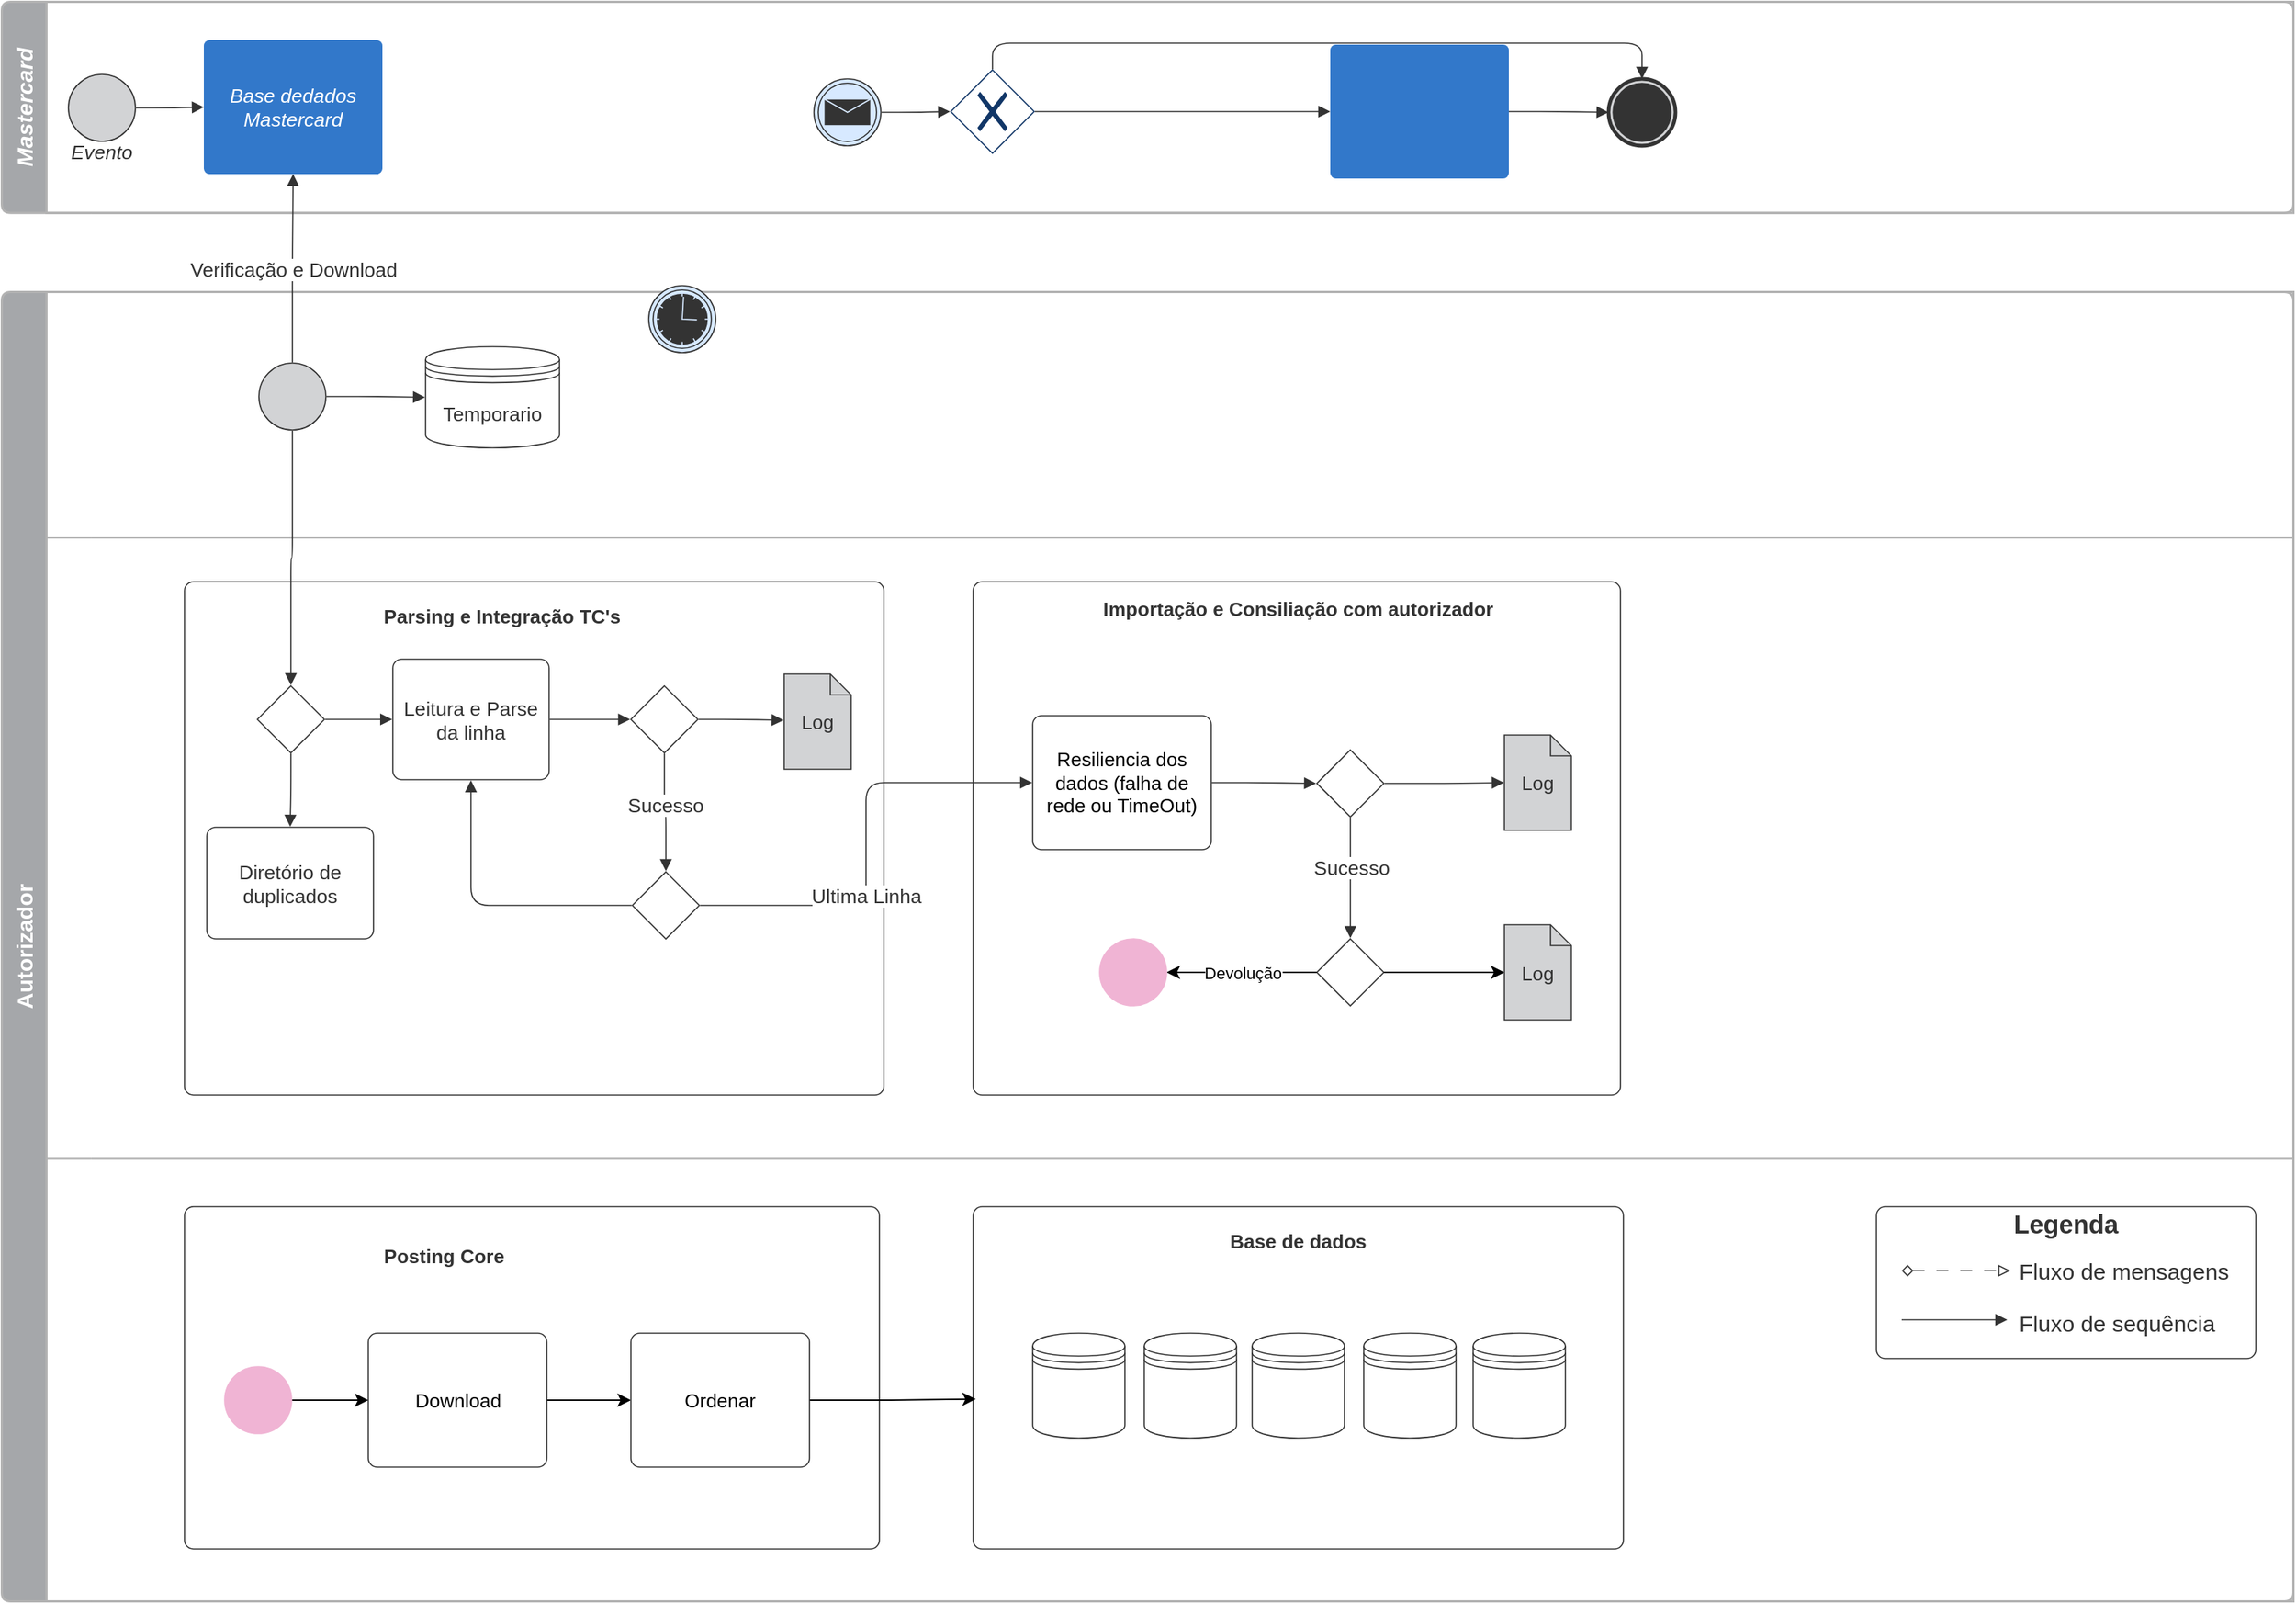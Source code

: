 <mxfile version="14.4.8" type="github"><diagram id="fDSIivJU5bAAW85xgKfz" name="Page-1"><mxGraphModel dx="2566" dy="1377" grid="1" gridSize="10" guides="1" tooltips="1" connect="1" arrows="1" fold="1" page="1" pageScale="1" pageWidth="827" pageHeight="1169" math="0" shadow="0"><root><mxCell id="0"/><mxCell id="1" parent="0"/><UserObject label="" lucidchartObjectId="Y07kOEVv-aZv" id="1xJX9cVsyTxExzSp7zGw-120"><mxCell style="html=1;overflow=block;blockSpacing=1;whiteSpace=wrap;whiteSpace=wrap;fontSize=13.3;fontColor=#333333;align=center;spacing=0;strokeColor=#333333;strokeOpacity=100;fillOpacity=0;rounded=1;absoluteArcSize=1;arcSize=12;fillColor=#000000;strokeWidth=0.8;" vertex="1" parent="1"><mxGeometry x="743" y="990" width="437" height="230" as="geometry"/></mxCell></UserObject><mxCell id="1xJX9cVsyTxExzSp7zGw-28" value="Mastercard" style="swimlane;startSize=30;html=1;whiteSpace=wrap;container=1;collapsible=0;childLayout=stackLayout;resizeParent=1;dropTarget=0;horizontalStack=0;whiteSpace=wrap;fontSize=13;spacing=0;strokeColor=#b2b2b2;strokeOpacity=100;fillOpacity=100;rounded=1;absoluteArcSize=1;arcSize=12;horizontal=0;fillColor=#a5a7aa;strokeWidth=1.5;fontSize=15;fontColor=#ffffff;fontStyle=3;" vertex="1" parent="1"><mxGeometry x="90" y="180" width="1540" height="141.83" isRotated="1" as="geometry"/></mxCell><mxCell id="1xJX9cVsyTxExzSp7zGw-29" value="" style="swimlane;html=1;whiteSpace=wrap;container=1;connectable=0;collapsible=0;fontStyle=0;startSize=30;dropTarget=0;rounded=0;horizontal=0;swimlaneLine=0;fillColor=none;whiteSpace=wrap;fontSize=13;spacing=0;strokeColor=#b2b2b2;strokeOpacity=100;fillOpacity=100;strokeWidth=1.5;fontSize=13;" vertex="1" parent="1xJX9cVsyTxExzSp7zGw-28"><mxGeometry x="30" width="1510" height="141.83" as="geometry"/></mxCell><mxCell id="1xJX9cVsyTxExzSp7zGw-30" value="Autorizador" style="swimlane;startSize=30;html=1;whiteSpace=wrap;container=1;collapsible=0;childLayout=stackLayout;resizeParent=1;dropTarget=0;horizontalStack=0;whiteSpace=wrap;fontSize=13;spacing=0;strokeColor=#b2b2b2;strokeOpacity=100;fillOpacity=100;rounded=1;absoluteArcSize=1;arcSize=12;horizontal=0;fillColor=#a5a7aa;strokeWidth=1.5;fontSize=15;fontColor=#ffffff;" vertex="1" parent="1"><mxGeometry x="90" y="375" width="1540" height="880.0" isRotated="1" as="geometry"/></mxCell><mxCell id="1xJX9cVsyTxExzSp7zGw-31" value="Receptionist" style="swimlane;html=1;whiteSpace=wrap;container=1;connectable=0;collapsible=0;fontStyle=0;startSize=30;dropTarget=0;rounded=0;horizontal=0;swimlaneLine=0;fillColor=none;whiteSpace=wrap;fontSize=13;spacing=0;strokeColor=#b2b2b2;strokeOpacity=100;fillOpacity=100;strokeWidth=1.5;fontSize=15;fontColor=#ffffff;" vertex="1" parent="1xJX9cVsyTxExzSp7zGw-30"><mxGeometry x="30" width="1510" height="165.0" as="geometry"/></mxCell><mxCell id="1xJX9cVsyTxExzSp7zGw-32" value="Loan officer" style="swimlane;html=1;whiteSpace=wrap;container=1;connectable=0;collapsible=0;fontStyle=0;startSize=30;dropTarget=0;rounded=0;horizontal=0;swimlaneLine=0;fillColor=none;whiteSpace=wrap;fontSize=13;spacing=0;strokeColor=#b2b2b2;strokeOpacity=100;fillOpacity=100;strokeWidth=1.5;fontSize=15;fontColor=#ffffff;" vertex="1" parent="1xJX9cVsyTxExzSp7zGw-30"><mxGeometry x="30" y="165.0" width="1510" height="417.3" as="geometry"/></mxCell><mxCell id="1xJX9cVsyTxExzSp7zGw-33" value="Underwriter" style="swimlane;html=1;whiteSpace=wrap;container=1;connectable=0;collapsible=0;fontStyle=0;startSize=30;dropTarget=0;rounded=0;horizontal=0;swimlaneLine=0;fillColor=none;whiteSpace=wrap;fontSize=13;spacing=0;strokeColor=#b2b2b2;strokeOpacity=100;fillOpacity=100;strokeWidth=1.5;fontSize=15;fontColor=#ffffff;" vertex="1" parent="1xJX9cVsyTxExzSp7zGw-30"><mxGeometry x="30" y="582.3" width="1510" height="297.7" as="geometry"/></mxCell><mxCell id="1xJX9cVsyTxExzSp7zGw-34" value="Evento" style="html=1;overflow=block;blockSpacing=1;whiteSpace=wrap;shape=mxgraph.bpmn.shape;verticalLabelPosition=bottom;verticalAlign=top;outline=standard;whiteSpace=wrap;fontSize=13.3;fontColor=#333333;fontStyle=2;spacing=0;strokeColor=#333333;strokeOpacity=100;fillOpacity=100;rounded=1;absoluteArcSize=1;arcSize=7.5;fillColor=#d2d3d5;strokeWidth=0.8;" vertex="1" parent="1"><mxGeometry x="135" y="229" width="45" height="45" as="geometry"/></mxCell><mxCell id="1xJX9cVsyTxExzSp7zGw-35" value="Base dedados Mastercard" style="html=1;overflow=block;blockSpacing=1;whiteSpace=wrap;whiteSpace=wrap;fontSize=13.3;fontColor=#ffffff;fontStyle=2;whiteSpace=wrap;spacing=3.8;strokeOpacity=0;fillOpacity=100;rounded=1;absoluteArcSize=1;arcSize=7.5;fillColor=#3278ca;strokeWidth=0.8;" vertex="1" parent="1"><mxGeometry x="226" y="206" width="120" height="90" as="geometry"/></mxCell><mxCell id="1xJX9cVsyTxExzSp7zGw-36" value="" style="html=1;overflow=block;blockSpacing=1;whiteSpace=wrap;shape=mxgraph.bpmn.shape;verticalLabelPosition=bottom;verticalAlign=top;outline=standard;whiteSpace=wrap;fontSize=13;spacing=0;strokeColor=#333333;strokeOpacity=100;fillOpacity=100;rounded=1;absoluteArcSize=1;arcSize=7.5;fillColor=#d2d3d5;strokeWidth=0.8;" vertex="1" parent="1"><mxGeometry x="263" y="423" width="45" height="45" as="geometry"/></mxCell><UserObject label="" lucidchartObjectId="~DNRd14L_z.-" id="1xJX9cVsyTxExzSp7zGw-38"><mxCell style="html=1;jettySize=18;whiteSpace=wrap;overflow=block;blockSpacing=1;fontSize=13;strokeColor=#333333;strokeOpacity=100;strokeWidth=0.8;rounded=1;arcSize=24;edgeStyle=orthogonalEdgeStyle;startArrow=none;;endArrow=block;endFill=1;;exitX=1.008;exitY=0.5;exitPerimeter=0;entryX=0;entryY=0.5;entryPerimeter=0;" edge="1" parent="1" source="1xJX9cVsyTxExzSp7zGw-34" target="1xJX9cVsyTxExzSp7zGw-35"><mxGeometry width="100" height="100" relative="1" as="geometry"><Array as="points"/></mxGeometry></mxCell></UserObject><mxCell id="1xJX9cVsyTxExzSp7zGw-39" value="" style="html=1;overflow=block;blockSpacing=1;whiteSpace=wrap;shape=mxgraph.bpmn.shape;verticalLabelPosition=bottom;verticalAlign=top;outline=throwing;symbol=timer;whiteSpace=wrap;fontSize=13;spacing=0;strokeColor=#333333;strokeOpacity=100;fillOpacity=100;rounded=1;absoluteArcSize=1;arcSize=7.5;fillColor=#d7e9ff;strokeWidth=0.8;" vertex="1" parent="1"><mxGeometry x="525" y="371" width="45" height="45" as="geometry"/></mxCell><mxCell id="1xJX9cVsyTxExzSp7zGw-40" value="" style="html=1;overflow=block;blockSpacing=1;whiteSpace=wrap;shape=mxgraph.bpmn.shape;verticalLabelPosition=bottom;verticalAlign=top;outline=end;symbol=terminate;whiteSpace=wrap;fontSize=13;spacing=0;strokeColor=#333333;strokeOpacity=100;fillOpacity=100;rounded=1;absoluteArcSize=1;arcSize=7.5;fillColor=#d2d3d5;strokeWidth=0.8;" vertex="1" parent="1"><mxGeometry x="1170" y="232" width="45" height="45" as="geometry"/></mxCell><mxCell id="1xJX9cVsyTxExzSp7zGw-41" value="" style="html=1;overflow=block;blockSpacing=1;whiteSpace=wrap;shape=mxgraph.bpmn.shape;perimeter=rhombusPerimeter;background=gateway;verticalLabelPosition=bottom;verticalAlign=top;outline=none;symbol=exclusiveGw;whiteSpace=wrap;fontSize=13;spacing=0;strokeColor=#113667;strokeOpacity=100;fillOpacity=100;rounded=1;absoluteArcSize=1;arcSize=7.5;fillColor=#ffffff;strokeWidth=0.8;whiteSpace=wrap;fontSize=13;spacing=0;" vertex="1" parent="1"><mxGeometry x="728" y="226" width="56" height="56" as="geometry"/></mxCell><UserObject label="" lucidchartObjectId="~DNRq_TtkPV9" id="1xJX9cVsyTxExzSp7zGw-42"><mxCell style="html=1;jettySize=18;whiteSpace=wrap;overflow=block;blockSpacing=1;fontSize=13;strokeColor=#333333;strokeOpacity=100;strokeWidth=0.8;rounded=1;arcSize=24;edgeStyle=orthogonalEdgeStyle;startArrow=none;;endArrow=block;endFill=1;;exitX=1.009;exitY=0.5;exitPerimeter=0;entryX=0;entryY=0.5;entryPerimeter=0;" edge="1" parent="1" source="1xJX9cVsyTxExzSp7zGw-41" target="1xJX9cVsyTxExzSp7zGw-43"><mxGeometry width="100" height="100" relative="1" as="geometry"><Array as="points"/></mxGeometry></mxCell></UserObject><mxCell id="1xJX9cVsyTxExzSp7zGw-43" value="" style="html=1;overflow=block;blockSpacing=1;whiteSpace=wrap;whiteSpace=wrap;fontSize=13;whiteSpace=wrap;spacing=3.8;strokeOpacity=0;fillOpacity=100;rounded=1;absoluteArcSize=1;arcSize=7.5;fillColor=#3278ca;strokeWidth=0.8;" vertex="1" parent="1"><mxGeometry x="983" y="209" width="120" height="90" as="geometry"/></mxCell><UserObject label="" lucidchartObjectId="~DNRi_Qwb3jC" id="1xJX9cVsyTxExzSp7zGw-44"><mxCell style="html=1;jettySize=18;whiteSpace=wrap;overflow=block;blockSpacing=1;fontSize=13;strokeColor=#333333;strokeOpacity=100;strokeWidth=0.8;rounded=1;arcSize=24;edgeStyle=orthogonalEdgeStyle;startArrow=none;;endArrow=block;endFill=1;;exitX=0.5;exitY=-0.009;exitPerimeter=0;entryX=0.5;entryY=0;entryPerimeter=0;" edge="1" parent="1" source="1xJX9cVsyTxExzSp7zGw-41" target="1xJX9cVsyTxExzSp7zGw-40"><mxGeometry width="100" height="100" relative="1" as="geometry"><Array as="points"/></mxGeometry></mxCell></UserObject><UserObject label="" lucidchartObjectId="~DNR6lhsWJjV" id="1xJX9cVsyTxExzSp7zGw-45"><mxCell style="html=1;jettySize=18;whiteSpace=wrap;overflow=block;blockSpacing=1;fontSize=13;strokeColor=#333333;strokeOpacity=100;strokeWidth=0.8;rounded=1;arcSize=24;edgeStyle=orthogonalEdgeStyle;startArrow=none;;endArrow=block;endFill=1;;exitX=1;exitY=0.5;exitPerimeter=0;entryX=0;entryY=0.5;entryPerimeter=0;" edge="1" parent="1" source="1xJX9cVsyTxExzSp7zGw-43" target="1xJX9cVsyTxExzSp7zGw-40"><mxGeometry width="100" height="100" relative="1" as="geometry"><Array as="points"/></mxGeometry></mxCell></UserObject><mxCell id="1xJX9cVsyTxExzSp7zGw-46" value="" style="html=1;overflow=block;blockSpacing=1;whiteSpace=wrap;shape=mxgraph.bpmn.shape;verticalLabelPosition=bottom;verticalAlign=top;outline=throwing;symbol=message;whiteSpace=wrap;fontSize=13;spacing=0;strokeColor=#333333;strokeOpacity=100;fillOpacity=100;rounded=1;absoluteArcSize=1;arcSize=7.5;fillColor=#d7e9ff;strokeWidth=0.8;" vertex="1" parent="1"><mxGeometry x="636" y="232" width="45" height="45" as="geometry"/></mxCell><UserObject label="" lucidchartObjectId="~DNRRgotdFG_" id="1xJX9cVsyTxExzSp7zGw-47"><mxCell style="html=1;jettySize=18;whiteSpace=wrap;overflow=block;blockSpacing=1;fontSize=13;strokeColor=#333333;strokeOpacity=100;strokeWidth=0.8;rounded=1;arcSize=24;edgeStyle=orthogonalEdgeStyle;startArrow=none;;endArrow=block;endFill=1;;exitX=1.008;exitY=0.5;exitPerimeter=0;entryX=-0.009;entryY=0.5;entryPerimeter=0;" edge="1" parent="1" source="1xJX9cVsyTxExzSp7zGw-46" target="1xJX9cVsyTxExzSp7zGw-41"><mxGeometry width="100" height="100" relative="1" as="geometry"><Array as="points"/></mxGeometry></mxCell></UserObject><mxCell id="1xJX9cVsyTxExzSp7zGw-59" value="" style="group;dropTarget=0;" vertex="1" parent="1"><mxGeometry x="1350" y="990" width="255" height="197.489" as="geometry"/></mxCell><UserObject label="Legenda" lucidchartObjectId="qLtQ7HPGDfb~" id="1xJX9cVsyTxExzSp7zGw-60"><mxCell style="html=1;overflow=block;blockSpacing=1;whiteSpace=wrap;;whiteSpace=wrap;fontSize=17.1;fontColor=#333333;fontStyle=1;spacing=3.8;verticalAlign=top;strokeColor=#333333;strokeOpacity=100;fillOpacity=100;rounded=1;absoluteArcSize=1;arcSize=12;fillColor=#ffffff;strokeWidth=0.8;" vertex="1" parent="1xJX9cVsyTxExzSp7zGw-59"><mxGeometry width="255" height="102" as="geometry"/></mxCell></UserObject><UserObject label="Fluxo de mensagens" lucidchartObjectId="qLtQOGdngl44" id="1xJX9cVsyTxExzSp7zGw-61"><mxCell style="html=1;overflow=block;blockSpacing=1;whiteSpace=wrap;strokeColor=none;fillColor=none;whiteSpace=wrap;fontSize=15.2;fontColor=#333333;align=left;spacing=0;strokeOpacity=100;fillOpacity=100;strokeWidth=1.5;" vertex="1" parent="1xJX9cVsyTxExzSp7zGw-59"><mxGeometry x="96" y="34" width="144" height="17" as="geometry"/></mxCell></UserObject><UserObject label="Fluxo de sequência" lucidchartObjectId="qLtQhDFEbfpi" id="1xJX9cVsyTxExzSp7zGw-62"><mxCell style="html=1;overflow=block;blockSpacing=1;whiteSpace=wrap;strokeColor=none;fillColor=none;whiteSpace=wrap;fontSize=15.2;fontColor=#333333;align=left;spacing=0;strokeOpacity=100;fillOpacity=100;strokeWidth=1.5;" vertex="1" parent="1xJX9cVsyTxExzSp7zGw-59"><mxGeometry x="96" y="69" width="133" height="17" as="geometry"/></mxCell></UserObject><UserObject label="" lucidchartObjectId="qLtQLB26oJdd" id="1xJX9cVsyTxExzSp7zGw-63"><mxCell style="html=1;jettySize=18;whiteSpace=wrap;overflow=block;blockSpacing=1;fontSize=13;strokeColor=#333333;strokeOpacity=100;dashed=1;fixDash=1;dashPattern=8 8;strokeWidth=0.8;rounded=0;startArrow=diamond;startFill=0;;endArrow=block;endFill=0;;" edge="1" parent="1xJX9cVsyTxExzSp7zGw-59"><mxGeometry width="100" height="100" relative="1" as="geometry"><Array as="points"/><mxPoint x="17" y="43" as="sourcePoint"/><mxPoint x="90" y="43" as="targetPoint"/></mxGeometry></mxCell></UserObject><UserObject label="" lucidchartObjectId="qLtQjJd07Ni5" id="1xJX9cVsyTxExzSp7zGw-64"><mxCell style="html=1;jettySize=18;whiteSpace=wrap;overflow=block;blockSpacing=1;fontSize=13;strokeColor=#333333;strokeOpacity=100;strokeWidth=0.8;rounded=0;startArrow=none;;endArrow=block;endFill=1;;" edge="1" parent="1xJX9cVsyTxExzSp7zGw-59"><mxGeometry width="100" height="100" relative="1" as="geometry"><Array as="points"/><mxPoint x="17" y="76" as="sourcePoint"/><mxPoint x="88" y="76" as="targetPoint"/></mxGeometry></mxCell></UserObject><UserObject label="" lucidchartObjectId="eH7kQtdqgOMu" id="1xJX9cVsyTxExzSp7zGw-65"><mxCell style="html=1;jettySize=18;whiteSpace=wrap;overflow=block;blockSpacing=1;fontSize=13;strokeColor=#333333;strokeOpacity=100;strokeWidth=0.8;rounded=1;arcSize=24;edgeStyle=orthogonalEdgeStyle;startArrow=none;;endArrow=block;endFill=1;;exitX=1.008;exitY=0.5;exitPerimeter=0;entryX=-0.004;entryY=0.5;entryPerimeter=0;" edge="1" parent="1" source="1xJX9cVsyTxExzSp7zGw-36" target="1xJX9cVsyTxExzSp7zGw-66"><mxGeometry width="100" height="100" relative="1" as="geometry"><Array as="points"/></mxGeometry></mxCell></UserObject><UserObject label="Temporario" lucidchartObjectId="iH7k0-T0wL-Z" id="1xJX9cVsyTxExzSp7zGw-66"><mxCell style="html=1;overflow=block;blockSpacing=1;whiteSpace=wrap;shape=datastore;whiteSpace=wrap;fontSize=13.3;fontColor=#333333;align=center;spacing=0;strokeColor=#333333;strokeOpacity=100;fillOpacity=100;rounded=1;absoluteArcSize=1;arcSize=12;fillColor=#ffffff;strokeWidth=0.8;" vertex="1" parent="1"><mxGeometry x="375" y="412" width="90" height="68" as="geometry"/></mxCell></UserObject><UserObject label="" lucidchartObjectId="TM7kcLmkYJuu" id="1xJX9cVsyTxExzSp7zGw-67"><mxCell style="html=1;jettySize=18;whiteSpace=wrap;overflow=block;blockSpacing=1;fontSize=13;strokeColor=#333333;strokeOpacity=100;strokeWidth=0.8;rounded=1;arcSize=24;edgeStyle=orthogonalEdgeStyle;startArrow=none;;endArrow=block;endFill=1;;exitX=0.5;exitY=-0.008;exitPerimeter=0;entryX=0.5;entryY=1;entryPerimeter=0;" edge="1" parent="1" source="1xJX9cVsyTxExzSp7zGw-36" target="1xJX9cVsyTxExzSp7zGw-35"><mxGeometry width="100" height="100" relative="1" as="geometry"><Array as="points"/></mxGeometry></mxCell></UserObject><mxCell id="1xJX9cVsyTxExzSp7zGw-68" value="Verificação e Download" style="text;html=1;resizable=0;labelBackgroundColor=#ffffff;align=center;verticalAlign=middle;fontColor=#333333;;fontSize=13.3;" vertex="1" parent="1xJX9cVsyTxExzSp7zGw-67"><mxGeometry relative="1" as="geometry"/></mxCell><UserObject label="" lucidchartObjectId="iZ7khB8lzhjt" id="1xJX9cVsyTxExzSp7zGw-69"><mxCell style="html=1;overflow=block;blockSpacing=1;whiteSpace=wrap;whiteSpace=wrap;fontSize=13.3;fontColor=#333333;align=center;spacing=0;strokeColor=#333333;strokeOpacity=100;fillOpacity=0;rounded=1;absoluteArcSize=1;arcSize=12;fillColor=#000000;strokeWidth=0.8;" vertex="1" parent="1"><mxGeometry x="743" y="570" width="435" height="345" as="geometry"/></mxCell></UserObject><UserObject label="" lucidchartObjectId="a07kUvXXjCgy" id="1xJX9cVsyTxExzSp7zGw-70"><mxCell style="html=1;overflow=block;blockSpacing=1;whiteSpace=wrap;whiteSpace=wrap;fontSize=13.3;fontColor=#333333;align=center;spacing=0;strokeColor=#333333;strokeOpacity=100;fillOpacity=0;rounded=1;absoluteArcSize=1;arcSize=12;fillColor=#000000;strokeWidth=0.8;" vertex="1" parent="1"><mxGeometry x="213" y="570" width="470" height="345" as="geometry"/></mxCell></UserObject><UserObject label="" lucidchartObjectId="Y07kOEVv-aZv" id="1xJX9cVsyTxExzSp7zGw-71"><mxCell style="html=1;overflow=block;blockSpacing=1;whiteSpace=wrap;whiteSpace=wrap;fontSize=13.3;fontColor=#333333;align=center;spacing=0;strokeColor=#333333;strokeOpacity=100;fillOpacity=0;rounded=1;absoluteArcSize=1;arcSize=12;fillColor=#000000;strokeWidth=0.8;" vertex="1" parent="1"><mxGeometry x="213" y="990" width="467" height="230" as="geometry"/></mxCell></UserObject><mxCell id="1xJX9cVsyTxExzSp7zGw-72" value="Resiliencia dos dados (falha de rede ou TimeOut)" style="html=1;overflow=block;blockSpacing=1;whiteSpace=wrap;whiteSpace=wrap;fontSize=13;whiteSpace=wrap;spacing=3.8;strokeColor=#333333;strokeOpacity=100;fillOpacity=100;rounded=1;absoluteArcSize=1;arcSize=12;fillColor=#ffffff;strokeWidth=0.8;" vertex="1" parent="1"><mxGeometry x="783" y="660" width="120" height="90" as="geometry"/></mxCell><mxCell id="1xJX9cVsyTxExzSp7zGw-73" value="" style="html=1;overflow=block;blockSpacing=1;whiteSpace=wrap;shape=mxgraph.bpmn.shape;perimeter=rhombusPerimeter;background=gateway;verticalLabelPosition=bottom;verticalAlign=top;outline=none;symbol=general;whiteSpace=wrap;fontSize=13;align=center;spacing=0;strokeColor=#333333;strokeOpacity=100;fillOpacity=100;rounded=1;absoluteArcSize=1;arcSize=12;fillColor=#ffffff;strokeWidth=0.8;whiteSpace=wrap;fontSize=13;align=center;spacing=0;" vertex="1" parent="1"><mxGeometry x="262" y="640" width="45" height="45" as="geometry"/></mxCell><UserObject label="" lucidchartObjectId="~57k.~Ey157n" id="1xJX9cVsyTxExzSp7zGw-74"><mxCell style="html=1;jettySize=18;whiteSpace=wrap;fontSize=13;strokeColor=#333333;strokeOpacity=100;strokeWidth=0.8;rounded=1;arcSize=24;edgeStyle=orthogonalEdgeStyle;startArrow=none;;endArrow=block;endFill=1;;exitX=0.5;exitY=1.012;exitPerimeter=0;entryX=0.5;entryY=-0.005;entryPerimeter=0;" edge="1" parent="1" source="1xJX9cVsyTxExzSp7zGw-73" target="1xJX9cVsyTxExzSp7zGw-75"><mxGeometry width="100" height="100" relative="1" as="geometry"><Array as="points"/></mxGeometry></mxCell></UserObject><mxCell id="1xJX9cVsyTxExzSp7zGw-75" value="Diretório de duplicados" style="html=1;overflow=block;blockSpacing=1;whiteSpace=wrap;whiteSpace=wrap;fontSize=13.3;fontColor=#333333;align=center;whiteSpace=wrap;spacing=3.8;strokeColor=#333333;strokeOpacity=100;fillOpacity=100;rounded=1;absoluteArcSize=1;arcSize=12;fillColor=#ffffff;strokeWidth=0.8;" vertex="1" parent="1"><mxGeometry x="228" y="735" width="112" height="75" as="geometry"/></mxCell><UserObject label="" lucidchartObjectId="gc8kcRQBC9rc" id="1xJX9cVsyTxExzSp7zGw-76"><mxCell style="html=1;jettySize=18;whiteSpace=wrap;fontSize=13;strokeColor=#333333;strokeOpacity=100;strokeWidth=0.8;rounded=1;arcSize=24;edgeStyle=orthogonalEdgeStyle;startArrow=none;;endArrow=block;endFill=1;;exitX=1.012;exitY=0.5;exitPerimeter=0;entryX=-0.004;entryY=0.5;entryPerimeter=0;" edge="1" parent="1" source="1xJX9cVsyTxExzSp7zGw-73" target="1xJX9cVsyTxExzSp7zGw-77"><mxGeometry width="100" height="100" relative="1" as="geometry"><Array as="points"/></mxGeometry></mxCell></UserObject><mxCell id="1xJX9cVsyTxExzSp7zGw-77" value="Leitura e Parse da linha " style="html=1;overflow=block;blockSpacing=1;whiteSpace=wrap;whiteSpace=wrap;fontSize=13.3;fontColor=#333333;align=center;whiteSpace=wrap;spacing=3.8;strokeColor=#333333;strokeOpacity=100;fillOpacity=100;rounded=1;absoluteArcSize=1;arcSize=12;fillColor=#ffffff;strokeWidth=0.8;" vertex="1" parent="1"><mxGeometry x="353" y="622" width="105" height="81" as="geometry"/></mxCell><mxCell id="1xJX9cVsyTxExzSp7zGw-78" value="" style="html=1;overflow=block;blockSpacing=1;whiteSpace=wrap;shape=mxgraph.bpmn.shape;perimeter=rhombusPerimeter;background=gateway;verticalLabelPosition=bottom;verticalAlign=top;outline=none;symbol=general;whiteSpace=wrap;fontSize=13;align=center;spacing=0;strokeColor=#333333;strokeOpacity=100;fillOpacity=100;rounded=1;absoluteArcSize=1;arcSize=12;fillColor=#ffffff;strokeWidth=0.8;whiteSpace=wrap;fontSize=13;align=center;spacing=0;" vertex="1" parent="1"><mxGeometry x="514" y="765" width="45" height="45" as="geometry"/></mxCell><UserObject label="" lucidchartObjectId="2e8kjwXiX7BN" id="1xJX9cVsyTxExzSp7zGw-79"><mxCell style="html=1;jettySize=18;whiteSpace=wrap;fontSize=13;strokeColor=#333333;strokeOpacity=100;strokeWidth=0.8;rounded=1;arcSize=24;edgeStyle=orthogonalEdgeStyle;startArrow=none;;endArrow=block;endFill=1;;exitX=1.012;exitY=0.5;exitPerimeter=0;entryX=-0.003;entryY=0.5;entryPerimeter=0;" edge="1" parent="1" source="1xJX9cVsyTxExzSp7zGw-78" target="1xJX9cVsyTxExzSp7zGw-72"><mxGeometry width="100" height="100" relative="1" as="geometry"><Array as="points"/></mxGeometry></mxCell></UserObject><mxCell id="1xJX9cVsyTxExzSp7zGw-80" value="Ultima Linha" style="text;html=1;resizable=0;labelBackgroundColor=#ffffff;align=center;verticalAlign=middle;fontColor=#333333;;fontSize=13.3;" vertex="1" parent="1xJX9cVsyTxExzSp7zGw-79"><mxGeometry x="-0.227" relative="1" as="geometry"/></mxCell><UserObject label="" lucidchartObjectId="zf8kU29qyoLr" id="1xJX9cVsyTxExzSp7zGw-81"><mxCell style="html=1;jettySize=18;whiteSpace=wrap;fontSize=13;strokeColor=#333333;strokeOpacity=100;strokeWidth=0.8;rounded=1;arcSize=24;edgeStyle=orthogonalEdgeStyle;startArrow=none;;endArrow=block;endFill=1;;exitX=0.5;exitY=1.012;exitPerimeter=0;entryX=0.5;entryY=-0.012;entryPerimeter=0;" edge="1" parent="1" source="1xJX9cVsyTxExzSp7zGw-85" target="1xJX9cVsyTxExzSp7zGw-78"><mxGeometry width="100" height="100" relative="1" as="geometry"><Array as="points"/></mxGeometry></mxCell></UserObject><mxCell id="1xJX9cVsyTxExzSp7zGw-82" value="Sucesso" style="text;html=1;resizable=0;labelBackgroundColor=#ffffff;align=center;verticalAlign=middle;fontColor=#333333;;fontSize=13.3;" vertex="1" parent="1xJX9cVsyTxExzSp7zGw-81"><mxGeometry x="-0.133" relative="1" as="geometry"/></mxCell><UserObject label="" lucidchartObjectId="Cf8kV_PE.2Mo" id="1xJX9cVsyTxExzSp7zGw-83"><mxCell style="html=1;jettySize=18;whiteSpace=wrap;fontSize=13;strokeColor=#333333;strokeOpacity=100;strokeWidth=0.8;rounded=1;arcSize=24;edgeStyle=orthogonalEdgeStyle;startArrow=none;;endArrow=block;endFill=1;;exitX=1.004;exitY=0.5;exitPerimeter=0;entryX=-0.012;entryY=0.5;entryPerimeter=0;" edge="1" parent="1" source="1xJX9cVsyTxExzSp7zGw-77" target="1xJX9cVsyTxExzSp7zGw-85"><mxGeometry width="100" height="100" relative="1" as="geometry"><Array as="points"/></mxGeometry></mxCell></UserObject><UserObject label="" lucidchartObjectId="zx8kEPZLPF.1" id="1xJX9cVsyTxExzSp7zGw-84"><mxCell style="html=1;jettySize=18;whiteSpace=wrap;fontSize=13;strokeColor=#333333;strokeOpacity=100;strokeWidth=0.8;rounded=1;arcSize=24;edgeStyle=orthogonalEdgeStyle;startArrow=none;;endArrow=block;endFill=1;;exitX=0.5;exitY=1.008;exitPerimeter=0;entryX=0.5;entryY=-0.012;entryPerimeter=0;" edge="1" parent="1" source="1xJX9cVsyTxExzSp7zGw-36" target="1xJX9cVsyTxExzSp7zGw-73"><mxGeometry width="100" height="100" relative="1" as="geometry"><Array as="points"/></mxGeometry></mxCell></UserObject><mxCell id="1xJX9cVsyTxExzSp7zGw-85" value="" style="html=1;overflow=block;blockSpacing=1;whiteSpace=wrap;shape=mxgraph.bpmn.shape;perimeter=rhombusPerimeter;background=gateway;verticalLabelPosition=bottom;verticalAlign=top;outline=none;symbol=general;whiteSpace=wrap;fontSize=13;align=center;spacing=0;strokeColor=#333333;strokeOpacity=100;fillOpacity=100;rounded=1;absoluteArcSize=1;arcSize=12;fillColor=#ffffff;strokeWidth=0.8;whiteSpace=wrap;fontSize=13;align=center;spacing=0;" vertex="1" parent="1"><mxGeometry x="513" y="640" width="45" height="45" as="geometry"/></mxCell><mxCell id="1xJX9cVsyTxExzSp7zGw-86" value="Log" style="html=1;overflow=block;blockSpacing=1;whiteSpace=wrap;shape=note;size=14;whiteSpace=wrap;fontSize=13.3;fontColor=#333333;spacing=0;strokeColor=#333333;strokeOpacity=100;fillOpacity=100;fillColor=#d2d3d5;strokeWidth=0.8;whiteSpace=wrap;fontSize=13;" vertex="1" parent="1"><mxGeometry x="616" y="632" width="45" height="64" as="geometry"/></mxCell><mxCell id="1xJX9cVsyTxExzSp7zGw-87" value="" style="strokeColor=none;fillColor=none;" vertex="1" parent="1xJX9cVsyTxExzSp7zGw-86"><mxGeometry y="64" width="45" height="10" as="geometry"/></mxCell><UserObject label="" lucidchartObjectId="2B8keY~97b8-" id="1xJX9cVsyTxExzSp7zGw-88"><mxCell style="html=1;jettySize=18;whiteSpace=wrap;fontSize=13;strokeColor=#333333;strokeOpacity=100;strokeWidth=0.8;rounded=1;arcSize=24;edgeStyle=orthogonalEdgeStyle;startArrow=none;;endArrow=block;endFill=1;;exitX=1.012;exitY=0.5;exitPerimeter=0;entryX=-0.008;entryY=0.485;entryPerimeter=0;" edge="1" parent="1" source="1xJX9cVsyTxExzSp7zGw-85" target="1xJX9cVsyTxExzSp7zGw-86"><mxGeometry width="100" height="100" relative="1" as="geometry"><Array as="points"/></mxGeometry></mxCell></UserObject><UserObject label="" lucidchartObjectId="UD8kDCqSDNKT" id="1xJX9cVsyTxExzSp7zGw-89"><mxCell style="html=1;jettySize=18;whiteSpace=wrap;fontSize=13;strokeColor=#333333;strokeOpacity=100;strokeWidth=0.8;rounded=1;arcSize=24;edgeStyle=orthogonalEdgeStyle;startArrow=none;;endArrow=block;endFill=1;;exitX=-0.012;exitY=0.5;exitPerimeter=0;entryX=0.5;entryY=1.005;entryPerimeter=0;" edge="1" parent="1" source="1xJX9cVsyTxExzSp7zGw-78" target="1xJX9cVsyTxExzSp7zGw-77"><mxGeometry width="100" height="100" relative="1" as="geometry"><Array as="points"/></mxGeometry></mxCell></UserObject><mxCell id="1xJX9cVsyTxExzSp7zGw-90" value="" style="html=1;overflow=block;blockSpacing=1;whiteSpace=wrap;shape=mxgraph.bpmn.shape;perimeter=rhombusPerimeter;background=gateway;verticalLabelPosition=bottom;verticalAlign=top;outline=none;symbol=general;whiteSpace=wrap;fontSize=13;align=center;spacing=0;strokeColor=#333333;strokeOpacity=100;fillOpacity=100;rounded=1;absoluteArcSize=1;arcSize=12;fillColor=#ffffff;strokeWidth=0.8;whiteSpace=wrap;fontSize=13;align=center;spacing=0;" vertex="1" parent="1"><mxGeometry x="974" y="683" width="45" height="45" as="geometry"/></mxCell><mxCell id="1xJX9cVsyTxExzSp7zGw-102" value="Devolução" style="edgeStyle=orthogonalEdgeStyle;rounded=0;orthogonalLoop=1;jettySize=auto;html=1;entryX=1;entryY=0.5;entryDx=0;entryDy=0;" edge="1" parent="1" source="1xJX9cVsyTxExzSp7zGw-91" target="1xJX9cVsyTxExzSp7zGw-103"><mxGeometry relative="1" as="geometry"><mxPoint x="931.5" y="832.5" as="targetPoint"/></mxGeometry></mxCell><mxCell id="1xJX9cVsyTxExzSp7zGw-109" style="edgeStyle=orthogonalEdgeStyle;rounded=0;orthogonalLoop=1;jettySize=auto;html=1;exitX=1;exitY=0.5;exitDx=0;exitDy=0;entryX=0;entryY=0.5;entryDx=0;entryDy=0;entryPerimeter=0;" edge="1" parent="1" source="1xJX9cVsyTxExzSp7zGw-91" target="1xJX9cVsyTxExzSp7zGw-107"><mxGeometry relative="1" as="geometry"/></mxCell><mxCell id="1xJX9cVsyTxExzSp7zGw-91" value="" style="html=1;overflow=block;blockSpacing=1;whiteSpace=wrap;shape=mxgraph.bpmn.shape;perimeter=rhombusPerimeter;background=gateway;verticalLabelPosition=bottom;verticalAlign=top;outline=none;symbol=general;whiteSpace=wrap;fontSize=13;align=center;spacing=0;strokeColor=#333333;strokeOpacity=100;fillOpacity=100;rounded=1;absoluteArcSize=1;arcSize=12;fillColor=#ffffff;strokeWidth=0.8;whiteSpace=wrap;fontSize=13;align=center;spacing=0;" vertex="1" parent="1"><mxGeometry x="974" y="810" width="45" height="45" as="geometry"/></mxCell><mxCell id="1xJX9cVsyTxExzSp7zGw-92" value="Log" style="html=1;overflow=block;blockSpacing=1;whiteSpace=wrap;shape=note;size=14;whiteSpace=wrap;fontSize=13.3;fontColor=#333333;spacing=0;strokeColor=#333333;strokeOpacity=100;fillOpacity=100;fillColor=#d2d3d5;strokeWidth=0.8;whiteSpace=wrap;fontSize=13;" vertex="1" parent="1"><mxGeometry x="1100" y="673" width="45" height="64" as="geometry"/></mxCell><mxCell id="1xJX9cVsyTxExzSp7zGw-93" value="" style="strokeColor=none;fillColor=none;" vertex="1" parent="1xJX9cVsyTxExzSp7zGw-92"><mxGeometry y="64" width="45" height="10" as="geometry"/></mxCell><UserObject label="" lucidchartObjectId="3L8k9oXpaFDz" id="1xJX9cVsyTxExzSp7zGw-94"><mxCell style="html=1;jettySize=18;whiteSpace=wrap;fontSize=13;strokeColor=#333333;strokeOpacity=100;strokeWidth=0.8;rounded=1;arcSize=24;edgeStyle=orthogonalEdgeStyle;startArrow=none;;endArrow=block;endFill=1;;exitX=1.012;exitY=0.5;exitPerimeter=0;entryX=-0.008;entryY=0.5;entryPerimeter=0;" edge="1" parent="1" source="1xJX9cVsyTxExzSp7zGw-90" target="1xJX9cVsyTxExzSp7zGw-92"><mxGeometry width="100" height="100" relative="1" as="geometry"><Array as="points"/></mxGeometry></mxCell></UserObject><UserObject label="" lucidchartObjectId="7L8kcA1tFIxZ" id="1xJX9cVsyTxExzSp7zGw-95"><mxCell style="html=1;jettySize=18;whiteSpace=wrap;fontSize=13;strokeColor=#333333;strokeOpacity=100;strokeWidth=0.8;rounded=1;arcSize=24;edgeStyle=orthogonalEdgeStyle;startArrow=none;;endArrow=block;endFill=1;;exitX=0.5;exitY=1.012;exitPerimeter=0;entryX=0.5;entryY=-0.012;entryPerimeter=0;" edge="1" parent="1" source="1xJX9cVsyTxExzSp7zGw-90" target="1xJX9cVsyTxExzSp7zGw-91"><mxGeometry width="100" height="100" relative="1" as="geometry"><Array as="points"/></mxGeometry></mxCell></UserObject><mxCell id="1xJX9cVsyTxExzSp7zGw-96" value="Sucesso" style="text;html=1;resizable=0;labelBackgroundColor=#ffffff;align=center;verticalAlign=middle;fontColor=#333333;;fontSize=13.3;" vertex="1" parent="1xJX9cVsyTxExzSp7zGw-95"><mxGeometry x="-0.187" relative="1" as="geometry"/></mxCell><UserObject label="" lucidchartObjectId="fM8kFCnQ1QZy" id="1xJX9cVsyTxExzSp7zGw-97"><mxCell style="html=1;jettySize=18;whiteSpace=wrap;fontSize=13;strokeColor=#333333;strokeOpacity=100;strokeWidth=0.8;rounded=1;arcSize=24;edgeStyle=orthogonalEdgeStyle;startArrow=none;;endArrow=block;endFill=1;;exitX=1.003;exitY=0.5;exitPerimeter=0;entryX=-0.012;entryY=0.5;entryPerimeter=0;" edge="1" parent="1" source="1xJX9cVsyTxExzSp7zGw-72" target="1xJX9cVsyTxExzSp7zGw-90"><mxGeometry width="100" height="100" relative="1" as="geometry"><Array as="points"/></mxGeometry></mxCell></UserObject><mxCell id="1xJX9cVsyTxExzSp7zGw-126" style="edgeStyle=orthogonalEdgeStyle;rounded=0;orthogonalLoop=1;jettySize=auto;html=1;entryX=0;entryY=0.5;entryDx=0;entryDy=0;" edge="1" parent="1" source="1xJX9cVsyTxExzSp7zGw-98" target="1xJX9cVsyTxExzSp7zGw-114"><mxGeometry relative="1" as="geometry"/></mxCell><mxCell id="1xJX9cVsyTxExzSp7zGw-98" value="Download" style="html=1;overflow=block;blockSpacing=1;whiteSpace=wrap;whiteSpace=wrap;fontSize=13;whiteSpace=wrap;spacing=3.8;strokeColor=#333333;strokeOpacity=100;fillOpacity=100;rounded=1;absoluteArcSize=1;arcSize=12;fillColor=#ffffff;strokeWidth=0.8;" vertex="1" parent="1"><mxGeometry x="336.5" y="1075" width="120" height="90" as="geometry"/></mxCell><mxCell id="1xJX9cVsyTxExzSp7zGw-103" value="" style="html=1;overflow=block;blockSpacing=1;whiteSpace=wrap;shape=mxgraph.bpmn.shape;verticalLabelPosition=bottom;verticalAlign=top;outline=standard;whiteSpace=wrap;fontSize=13.3;fontColor=#333333;fontStyle=2;spacing=0;strokeOpacity=100;fillOpacity=100;rounded=1;absoluteArcSize=1;arcSize=7.5;strokeWidth=0.8;fillColor=#F0B4D4;strokeColor=#F0B4D4;" vertex="1" parent="1"><mxGeometry x="828" y="810" width="45" height="45" as="geometry"/></mxCell><mxCell id="1xJX9cVsyTxExzSp7zGw-104" value="&lt;span style=&quot;color: rgb(51 , 51 , 51) ; font-size: 13px&quot;&gt;Posting Core&lt;/span&gt;" style="text;strokeColor=none;fillColor=none;html=1;fontSize=24;fontStyle=1;verticalAlign=middle;align=center;" vertex="1" parent="1"><mxGeometry x="336.5" y="1000" width="100" height="40" as="geometry"/></mxCell><mxCell id="1xJX9cVsyTxExzSp7zGw-105" value="&lt;span style=&quot;color: rgb(51 , 51 , 51) ; font-size: 13px&quot;&gt;Importação e Consiliação com autorizador&lt;/span&gt;" style="text;strokeColor=none;fillColor=none;html=1;fontSize=24;fontStyle=1;verticalAlign=middle;align=center;" vertex="1" parent="1"><mxGeometry x="910.5" y="565" width="100" height="40" as="geometry"/></mxCell><mxCell id="1xJX9cVsyTxExzSp7zGw-106" value="&lt;span style=&quot;color: rgb(51 , 51 , 51) ; font-size: 13px&quot;&gt;Parsing e Integração TC's&lt;/span&gt;" style="text;strokeColor=none;fillColor=none;html=1;fontSize=24;fontStyle=1;verticalAlign=middle;align=center;" vertex="1" parent="1"><mxGeometry x="376" y="570" width="100" height="40" as="geometry"/></mxCell><mxCell id="1xJX9cVsyTxExzSp7zGw-107" value="Log" style="html=1;overflow=block;blockSpacing=1;whiteSpace=wrap;shape=note;size=14;whiteSpace=wrap;fontSize=13.3;fontColor=#333333;spacing=0;strokeColor=#333333;strokeOpacity=100;fillOpacity=100;fillColor=#d2d3d5;strokeWidth=0.8;whiteSpace=wrap;fontSize=13;" vertex="1" parent="1"><mxGeometry x="1100" y="800.5" width="45" height="64" as="geometry"/></mxCell><mxCell id="1xJX9cVsyTxExzSp7zGw-108" value="" style="strokeColor=none;fillColor=none;" vertex="1" parent="1xJX9cVsyTxExzSp7zGw-107"><mxGeometry y="64" width="45" height="10" as="geometry"/></mxCell><mxCell id="1xJX9cVsyTxExzSp7zGw-127" style="edgeStyle=orthogonalEdgeStyle;rounded=0;orthogonalLoop=1;jettySize=auto;html=1;exitX=1;exitY=0.5;exitDx=0;exitDy=0;" edge="1" parent="1" source="1xJX9cVsyTxExzSp7zGw-110" target="1xJX9cVsyTxExzSp7zGw-98"><mxGeometry relative="1" as="geometry"/></mxCell><mxCell id="1xJX9cVsyTxExzSp7zGw-110" value="" style="html=1;overflow=block;blockSpacing=1;whiteSpace=wrap;shape=mxgraph.bpmn.shape;verticalLabelPosition=bottom;verticalAlign=top;outline=standard;whiteSpace=wrap;fontSize=13.3;fontColor=#333333;fontStyle=2;spacing=0;strokeOpacity=100;fillOpacity=100;rounded=1;absoluteArcSize=1;arcSize=7.5;strokeWidth=0.8;fillColor=#F0B4D4;strokeColor=#F0B4D4;" vertex="1" parent="1"><mxGeometry x="240" y="1097.5" width="45" height="45" as="geometry"/></mxCell><mxCell id="1xJX9cVsyTxExzSp7zGw-125" style="edgeStyle=orthogonalEdgeStyle;rounded=0;orthogonalLoop=1;jettySize=auto;html=1;entryX=0.004;entryY=0.562;entryDx=0;entryDy=0;entryPerimeter=0;" edge="1" parent="1" source="1xJX9cVsyTxExzSp7zGw-114" target="1xJX9cVsyTxExzSp7zGw-120"><mxGeometry relative="1" as="geometry"/></mxCell><mxCell id="1xJX9cVsyTxExzSp7zGw-114" value="Ordenar" style="html=1;overflow=block;blockSpacing=1;whiteSpace=wrap;whiteSpace=wrap;fontSize=13;whiteSpace=wrap;spacing=3.8;strokeColor=#333333;strokeOpacity=100;fillOpacity=100;rounded=1;absoluteArcSize=1;arcSize=12;fillColor=#ffffff;strokeWidth=0.8;" vertex="1" parent="1"><mxGeometry x="513" y="1075" width="120" height="90" as="geometry"/></mxCell><UserObject label="" lucidchartObjectId="iH7k0-T0wL-Z" id="1xJX9cVsyTxExzSp7zGw-116"><mxCell style="html=1;overflow=block;blockSpacing=1;whiteSpace=wrap;shape=datastore;whiteSpace=wrap;fontSize=13.3;fontColor=#333333;align=center;spacing=0;strokeColor=#333333;strokeOpacity=100;fillOpacity=100;rounded=1;absoluteArcSize=1;arcSize=12;fillColor=#ffffff;strokeWidth=0.8;" vertex="1" parent="1"><mxGeometry x="783" y="1075" width="62" height="70.5" as="geometry"/></mxCell></UserObject><UserObject label="" lucidchartObjectId="iH7k0-T0wL-Z" id="1xJX9cVsyTxExzSp7zGw-117"><mxCell style="html=1;overflow=block;blockSpacing=1;whiteSpace=wrap;shape=datastore;whiteSpace=wrap;fontSize=13.3;fontColor=#333333;align=center;spacing=0;strokeColor=#333333;strokeOpacity=100;fillOpacity=100;rounded=1;absoluteArcSize=1;arcSize=12;fillColor=#ffffff;strokeWidth=0.8;" vertex="1" parent="1"><mxGeometry x="858" y="1075" width="62" height="70.5" as="geometry"/></mxCell></UserObject><UserObject label="" lucidchartObjectId="iH7k0-T0wL-Z" id="1xJX9cVsyTxExzSp7zGw-118"><mxCell style="html=1;overflow=block;blockSpacing=1;whiteSpace=wrap;shape=datastore;whiteSpace=wrap;fontSize=13.3;fontColor=#333333;align=center;spacing=0;strokeColor=#333333;strokeOpacity=100;fillOpacity=100;rounded=1;absoluteArcSize=1;arcSize=12;fillColor=#ffffff;strokeWidth=0.8;" vertex="1" parent="1"><mxGeometry x="1005.5" y="1075" width="62" height="70.5" as="geometry"/></mxCell></UserObject><UserObject label="" lucidchartObjectId="iH7k0-T0wL-Z" id="1xJX9cVsyTxExzSp7zGw-119"><mxCell style="html=1;overflow=block;blockSpacing=1;whiteSpace=wrap;shape=datastore;whiteSpace=wrap;fontSize=13.3;fontColor=#333333;align=center;spacing=0;strokeColor=#333333;strokeOpacity=100;fillOpacity=100;rounded=1;absoluteArcSize=1;arcSize=12;fillColor=#ffffff;strokeWidth=0.8;" vertex="1" parent="1"><mxGeometry x="1079" y="1075" width="62" height="70.5" as="geometry"/></mxCell></UserObject><UserObject label="" lucidchartObjectId="iH7k0-T0wL-Z" id="1xJX9cVsyTxExzSp7zGw-123"><mxCell style="html=1;overflow=block;blockSpacing=1;whiteSpace=wrap;shape=datastore;whiteSpace=wrap;fontSize=13.3;fontColor=#333333;align=center;spacing=0;strokeColor=#333333;strokeOpacity=100;fillOpacity=100;rounded=1;absoluteArcSize=1;arcSize=12;fillColor=#ffffff;strokeWidth=0.8;" vertex="1" parent="1"><mxGeometry x="930.5" y="1075" width="62" height="70.5" as="geometry"/></mxCell></UserObject><mxCell id="1xJX9cVsyTxExzSp7zGw-124" value="&lt;span style=&quot;color: rgb(51 , 51 , 51) ; font-size: 13px&quot;&gt;Base de dados&lt;/span&gt;" style="text;strokeColor=none;fillColor=none;html=1;fontSize=24;fontStyle=1;verticalAlign=middle;align=center;" vertex="1" parent="1"><mxGeometry x="910.5" y="990" width="100" height="40" as="geometry"/></mxCell></root></mxGraphModel></diagram></mxfile>